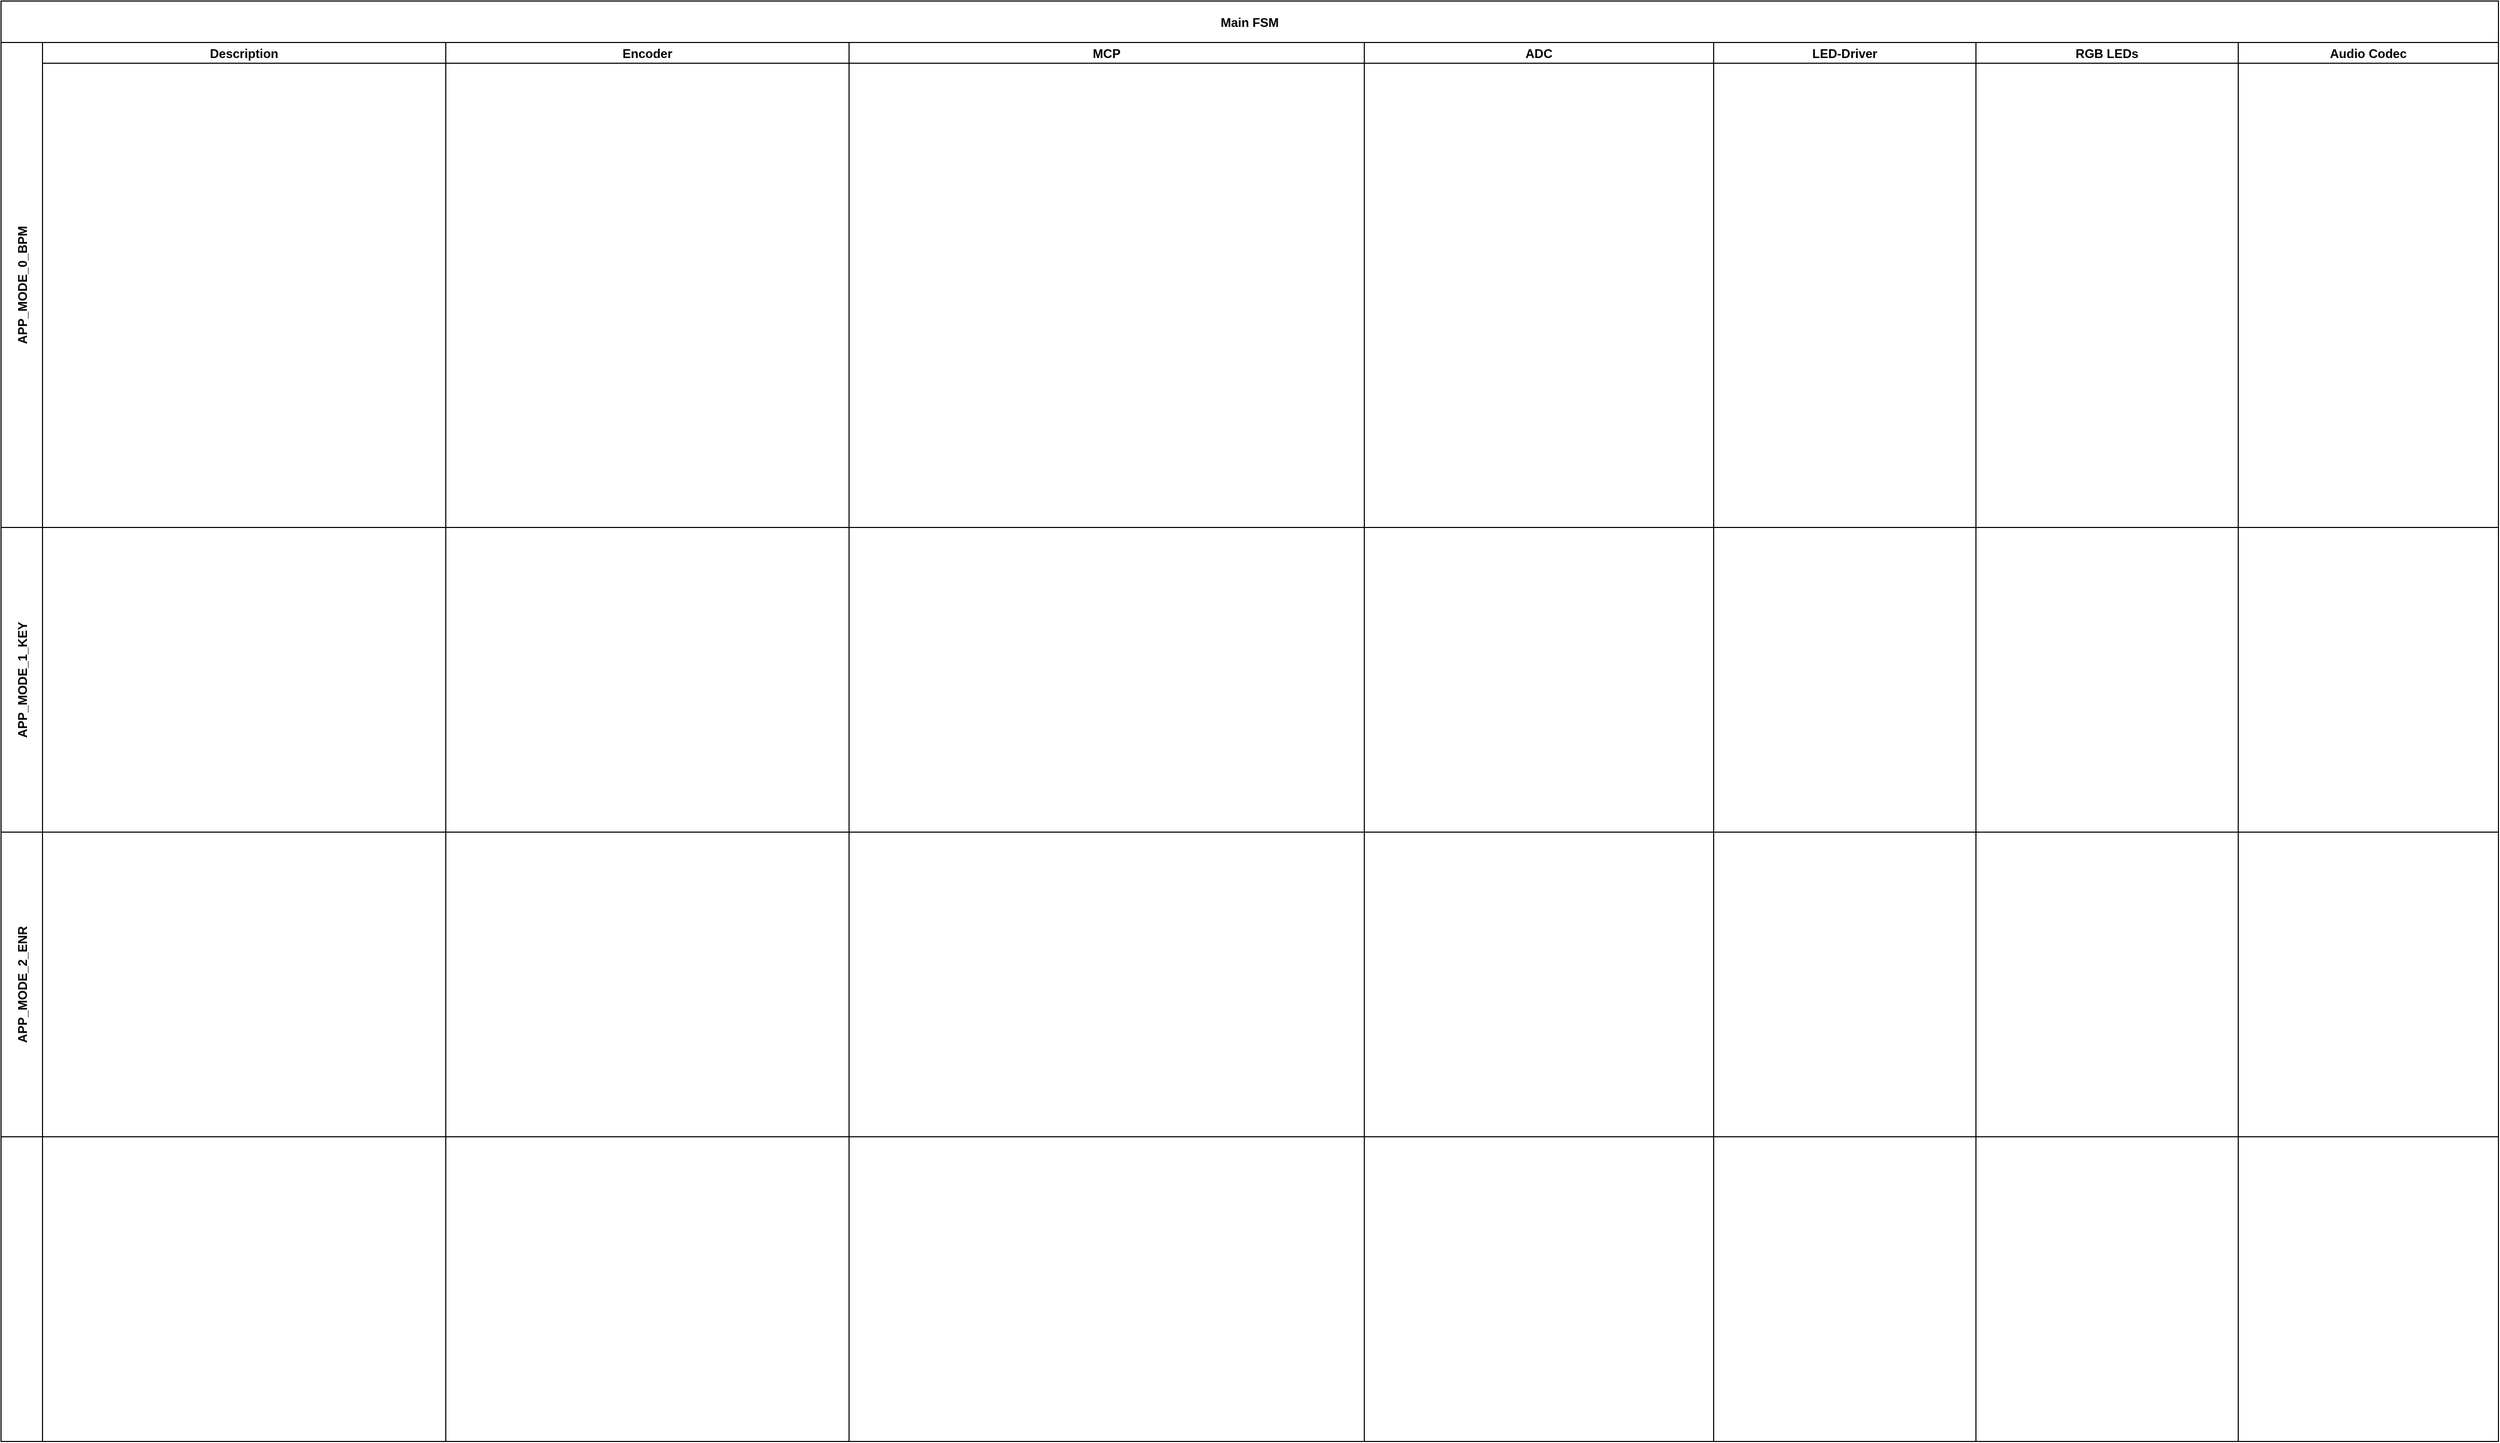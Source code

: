 <mxfile version="16.5.1" type="device"><diagram id="kgpKYQtTHZ0yAKxKKP6v" name="Page-1"><mxGraphModel dx="827" dy="527" grid="1" gridSize="10" guides="1" tooltips="1" connect="1" arrows="1" fold="1" page="1" pageScale="1" pageWidth="5000" pageHeight="5000" background="#FFFFFF" math="0" shadow="0"><root><mxCell id="0"/><mxCell id="1" parent="0"/><mxCell id="3nuBFxr9cyL0pnOWT2aG-1" value="Main FSM" style="shape=table;childLayout=tableLayout;startSize=40;collapsible=0;recursiveResize=0;expand=0;fillColor=none;fontStyle=1" parent="1" vertex="1"><mxGeometry x="20" y="20" width="2409" height="1390" as="geometry"/></mxCell><mxCell id="3nuBFxr9cyL0pnOWT2aG-3" value="APP_MODE_0_BPM" style="shape=tableRow;horizontal=0;swimlaneHead=0;swimlaneBody=0;top=0;left=0;bottom=0;right=0;fillColor=none;points=[[0,0.5],[1,0.5]];portConstraint=eastwest;startSize=40;collapsible=0;recursiveResize=0;expand=0;fontStyle=1;" parent="3nuBFxr9cyL0pnOWT2aG-1" vertex="1"><mxGeometry y="40" width="2409" height="468" as="geometry"/></mxCell><mxCell id="tYBD8zCJxFMZQDCHdL3n-141" value="Description" style="swimlane;swimlaneHead=0;swimlaneBody=0;connectable=0;fillColor=none;startSize=20;collapsible=0;recursiveResize=0;expand=0;fontStyle=1;" vertex="1" parent="3nuBFxr9cyL0pnOWT2aG-3"><mxGeometry x="40" width="389" height="468" as="geometry"><mxRectangle width="389" height="468" as="alternateBounds"/></mxGeometry></mxCell><mxCell id="3nuBFxr9cyL0pnOWT2aG-4" value="Encoder" style="swimlane;swimlaneHead=0;swimlaneBody=0;connectable=0;fillColor=none;startSize=20;collapsible=0;recursiveResize=0;expand=0;fontStyle=1;" parent="3nuBFxr9cyL0pnOWT2aG-3" vertex="1"><mxGeometry x="429" width="389" height="468" as="geometry"><mxRectangle width="389" height="468" as="alternateBounds"/></mxGeometry></mxCell><mxCell id="3nuBFxr9cyL0pnOWT2aG-8" value="MCP" style="swimlane;swimlaneHead=0;swimlaneBody=0;connectable=0;fillColor=none;startSize=20;collapsible=0;recursiveResize=0;expand=0;fontStyle=1;" parent="3nuBFxr9cyL0pnOWT2aG-3" vertex="1"><mxGeometry x="818" width="497" height="468" as="geometry"><mxRectangle width="497" height="468" as="alternateBounds"/></mxGeometry></mxCell><mxCell id="3nuBFxr9cyL0pnOWT2aG-11" value="ADC" style="swimlane;swimlaneHead=0;swimlaneBody=0;connectable=0;fillColor=none;startSize=20;collapsible=0;recursiveResize=0;expand=0;fontStyle=1;" parent="3nuBFxr9cyL0pnOWT2aG-3" vertex="1"><mxGeometry x="1315" width="337" height="468" as="geometry"><mxRectangle width="337" height="468" as="alternateBounds"/></mxGeometry></mxCell><mxCell id="tYBD8zCJxFMZQDCHdL3n-71" value="LED-Driver" style="swimlane;swimlaneHead=0;swimlaneBody=0;connectable=0;fillColor=none;startSize=20;collapsible=0;recursiveResize=0;expand=0;fontStyle=1;" vertex="1" parent="3nuBFxr9cyL0pnOWT2aG-3"><mxGeometry x="1652" width="253" height="468" as="geometry"><mxRectangle width="253" height="468" as="alternateBounds"/></mxGeometry></mxCell><mxCell id="tYBD8zCJxFMZQDCHdL3n-73" value="RGB LEDs" style="swimlane;swimlaneHead=0;swimlaneBody=0;connectable=0;fillColor=none;startSize=20;collapsible=0;recursiveResize=0;expand=0;fontStyle=1;" vertex="1" parent="3nuBFxr9cyL0pnOWT2aG-3"><mxGeometry x="1905" width="253" height="468" as="geometry"><mxRectangle width="253" height="468" as="alternateBounds"/></mxGeometry></mxCell><mxCell id="tYBD8zCJxFMZQDCHdL3n-75" value="Audio Codec" style="swimlane;swimlaneHead=0;swimlaneBody=0;connectable=0;fillColor=none;startSize=20;collapsible=0;recursiveResize=0;expand=0;fontStyle=1;" vertex="1" parent="3nuBFxr9cyL0pnOWT2aG-3"><mxGeometry x="2158" width="251" height="468" as="geometry"><mxRectangle width="251" height="468" as="alternateBounds"/></mxGeometry></mxCell><mxCell id="3nuBFxr9cyL0pnOWT2aG-15" value="APP_MODE_1_KEY" style="shape=tableRow;horizontal=0;swimlaneHead=0;swimlaneBody=0;top=0;left=0;bottom=0;right=0;fillColor=none;points=[[0,0.5],[1,0.5]];portConstraint=eastwest;startSize=40;collapsible=0;recursiveResize=0;expand=0;fontStyle=1;" parent="3nuBFxr9cyL0pnOWT2aG-1" vertex="1"><mxGeometry y="508" width="2409" height="294" as="geometry"/></mxCell><mxCell id="tYBD8zCJxFMZQDCHdL3n-142" style="swimlane;swimlaneHead=0;swimlaneBody=0;connectable=0;fillColor=none;startSize=0;collapsible=0;recursiveResize=0;expand=0;fontStyle=1;" vertex="1" parent="3nuBFxr9cyL0pnOWT2aG-15"><mxGeometry x="40" width="389" height="294" as="geometry"><mxRectangle width="389" height="294" as="alternateBounds"/></mxGeometry></mxCell><mxCell id="3nuBFxr9cyL0pnOWT2aG-16" value="" style="swimlane;swimlaneHead=0;swimlaneBody=0;connectable=0;fillColor=none;startSize=0;collapsible=0;recursiveResize=0;expand=0;fontStyle=1;" parent="3nuBFxr9cyL0pnOWT2aG-15" vertex="1"><mxGeometry x="429" width="389" height="294" as="geometry"><mxRectangle width="389" height="294" as="alternateBounds"/></mxGeometry></mxCell><mxCell id="3nuBFxr9cyL0pnOWT2aG-18" value="" style="swimlane;swimlaneHead=0;swimlaneBody=0;connectable=0;fillColor=none;startSize=0;collapsible=0;recursiveResize=0;expand=0;fontStyle=1;" parent="3nuBFxr9cyL0pnOWT2aG-15" vertex="1"><mxGeometry x="818" width="497" height="294" as="geometry"><mxRectangle width="497" height="294" as="alternateBounds"/></mxGeometry></mxCell><mxCell id="3nuBFxr9cyL0pnOWT2aG-23" value="" style="swimlane;swimlaneHead=0;swimlaneBody=0;connectable=0;fillColor=none;startSize=0;collapsible=0;recursiveResize=0;expand=0;fontStyle=1;" parent="3nuBFxr9cyL0pnOWT2aG-15" vertex="1"><mxGeometry x="1315" width="337" height="294" as="geometry"><mxRectangle width="337" height="294" as="alternateBounds"/></mxGeometry></mxCell><mxCell id="tYBD8zCJxFMZQDCHdL3n-72" style="swimlane;swimlaneHead=0;swimlaneBody=0;connectable=0;fillColor=none;startSize=0;collapsible=0;recursiveResize=0;expand=0;fontStyle=1;" vertex="1" parent="3nuBFxr9cyL0pnOWT2aG-15"><mxGeometry x="1652" width="253" height="294" as="geometry"><mxRectangle width="253" height="294" as="alternateBounds"/></mxGeometry></mxCell><mxCell id="tYBD8zCJxFMZQDCHdL3n-74" style="swimlane;swimlaneHead=0;swimlaneBody=0;connectable=0;fillColor=none;startSize=0;collapsible=0;recursiveResize=0;expand=0;fontStyle=1;" vertex="1" parent="3nuBFxr9cyL0pnOWT2aG-15"><mxGeometry x="1905" width="253" height="294" as="geometry"><mxRectangle width="253" height="294" as="alternateBounds"/></mxGeometry></mxCell><mxCell id="tYBD8zCJxFMZQDCHdL3n-76" style="swimlane;swimlaneHead=0;swimlaneBody=0;connectable=0;fillColor=none;startSize=0;collapsible=0;recursiveResize=0;expand=0;fontStyle=1;" vertex="1" parent="3nuBFxr9cyL0pnOWT2aG-15"><mxGeometry x="2158" width="251" height="294" as="geometry"><mxRectangle width="251" height="294" as="alternateBounds"/></mxGeometry></mxCell><mxCell id="tYBD8zCJxFMZQDCHdL3n-127" value="APP_MODE_2_ENR" style="shape=tableRow;horizontal=0;swimlaneHead=0;swimlaneBody=0;top=0;left=0;bottom=0;right=0;fillColor=none;points=[[0,0.5],[1,0.5]];portConstraint=eastwest;startSize=40;collapsible=0;recursiveResize=0;expand=0;fontStyle=1;" vertex="1" parent="3nuBFxr9cyL0pnOWT2aG-1"><mxGeometry y="802" width="2409" height="294" as="geometry"/></mxCell><mxCell id="tYBD8zCJxFMZQDCHdL3n-143" style="swimlane;swimlaneHead=0;swimlaneBody=0;connectable=0;fillColor=none;startSize=0;collapsible=0;recursiveResize=0;expand=0;fontStyle=1;" vertex="1" parent="tYBD8zCJxFMZQDCHdL3n-127"><mxGeometry x="40" width="389" height="294" as="geometry"><mxRectangle width="389" height="294" as="alternateBounds"/></mxGeometry></mxCell><mxCell id="tYBD8zCJxFMZQDCHdL3n-128" style="swimlane;swimlaneHead=0;swimlaneBody=0;connectable=0;fillColor=none;startSize=0;collapsible=0;recursiveResize=0;expand=0;fontStyle=1;" vertex="1" parent="tYBD8zCJxFMZQDCHdL3n-127"><mxGeometry x="429" width="389" height="294" as="geometry"><mxRectangle width="389" height="294" as="alternateBounds"/></mxGeometry></mxCell><mxCell id="tYBD8zCJxFMZQDCHdL3n-129" style="swimlane;swimlaneHead=0;swimlaneBody=0;connectable=0;fillColor=none;startSize=0;collapsible=0;recursiveResize=0;expand=0;fontStyle=1;" vertex="1" parent="tYBD8zCJxFMZQDCHdL3n-127"><mxGeometry x="818" width="497" height="294" as="geometry"><mxRectangle width="497" height="294" as="alternateBounds"/></mxGeometry></mxCell><mxCell id="tYBD8zCJxFMZQDCHdL3n-130" style="swimlane;swimlaneHead=0;swimlaneBody=0;connectable=0;fillColor=none;startSize=0;collapsible=0;recursiveResize=0;expand=0;fontStyle=1;" vertex="1" parent="tYBD8zCJxFMZQDCHdL3n-127"><mxGeometry x="1315" width="337" height="294" as="geometry"><mxRectangle width="337" height="294" as="alternateBounds"/></mxGeometry></mxCell><mxCell id="tYBD8zCJxFMZQDCHdL3n-131" style="swimlane;swimlaneHead=0;swimlaneBody=0;connectable=0;fillColor=none;startSize=0;collapsible=0;recursiveResize=0;expand=0;fontStyle=1;" vertex="1" parent="tYBD8zCJxFMZQDCHdL3n-127"><mxGeometry x="1652" width="253" height="294" as="geometry"><mxRectangle width="253" height="294" as="alternateBounds"/></mxGeometry></mxCell><mxCell id="tYBD8zCJxFMZQDCHdL3n-132" style="swimlane;swimlaneHead=0;swimlaneBody=0;connectable=0;fillColor=none;startSize=0;collapsible=0;recursiveResize=0;expand=0;fontStyle=1;" vertex="1" parent="tYBD8zCJxFMZQDCHdL3n-127"><mxGeometry x="1905" width="253" height="294" as="geometry"><mxRectangle width="253" height="294" as="alternateBounds"/></mxGeometry></mxCell><mxCell id="tYBD8zCJxFMZQDCHdL3n-133" style="swimlane;swimlaneHead=0;swimlaneBody=0;connectable=0;fillColor=none;startSize=0;collapsible=0;recursiveResize=0;expand=0;fontStyle=1;" vertex="1" parent="tYBD8zCJxFMZQDCHdL3n-127"><mxGeometry x="2158" width="251" height="294" as="geometry"><mxRectangle width="251" height="294" as="alternateBounds"/></mxGeometry></mxCell><mxCell id="tYBD8zCJxFMZQDCHdL3n-134" style="shape=tableRow;horizontal=0;swimlaneHead=0;swimlaneBody=0;top=0;left=0;bottom=0;right=0;fillColor=none;points=[[0,0.5],[1,0.5]];portConstraint=eastwest;startSize=40;collapsible=0;recursiveResize=0;expand=0;fontStyle=1;" vertex="1" parent="3nuBFxr9cyL0pnOWT2aG-1"><mxGeometry y="1096" width="2409" height="294" as="geometry"/></mxCell><mxCell id="tYBD8zCJxFMZQDCHdL3n-144" style="swimlane;swimlaneHead=0;swimlaneBody=0;connectable=0;fillColor=none;startSize=0;collapsible=0;recursiveResize=0;expand=0;fontStyle=1;" vertex="1" parent="tYBD8zCJxFMZQDCHdL3n-134"><mxGeometry x="40" width="389" height="294" as="geometry"><mxRectangle width="389" height="294" as="alternateBounds"/></mxGeometry></mxCell><mxCell id="tYBD8zCJxFMZQDCHdL3n-135" style="swimlane;swimlaneHead=0;swimlaneBody=0;connectable=0;fillColor=none;startSize=0;collapsible=0;recursiveResize=0;expand=0;fontStyle=1;" vertex="1" parent="tYBD8zCJxFMZQDCHdL3n-134"><mxGeometry x="429" width="389" height="294" as="geometry"><mxRectangle width="389" height="294" as="alternateBounds"/></mxGeometry></mxCell><mxCell id="tYBD8zCJxFMZQDCHdL3n-136" style="swimlane;swimlaneHead=0;swimlaneBody=0;connectable=0;fillColor=none;startSize=0;collapsible=0;recursiveResize=0;expand=0;fontStyle=1;" vertex="1" parent="tYBD8zCJxFMZQDCHdL3n-134"><mxGeometry x="818" width="497" height="294" as="geometry"><mxRectangle width="497" height="294" as="alternateBounds"/></mxGeometry></mxCell><mxCell id="tYBD8zCJxFMZQDCHdL3n-137" style="swimlane;swimlaneHead=0;swimlaneBody=0;connectable=0;fillColor=none;startSize=0;collapsible=0;recursiveResize=0;expand=0;fontStyle=1;" vertex="1" parent="tYBD8zCJxFMZQDCHdL3n-134"><mxGeometry x="1315" width="337" height="294" as="geometry"><mxRectangle width="337" height="294" as="alternateBounds"/></mxGeometry></mxCell><mxCell id="tYBD8zCJxFMZQDCHdL3n-138" style="swimlane;swimlaneHead=0;swimlaneBody=0;connectable=0;fillColor=none;startSize=0;collapsible=0;recursiveResize=0;expand=0;fontStyle=1;" vertex="1" parent="tYBD8zCJxFMZQDCHdL3n-134"><mxGeometry x="1652" width="253" height="294" as="geometry"><mxRectangle width="253" height="294" as="alternateBounds"/></mxGeometry></mxCell><mxCell id="tYBD8zCJxFMZQDCHdL3n-139" style="swimlane;swimlaneHead=0;swimlaneBody=0;connectable=0;fillColor=none;startSize=0;collapsible=0;recursiveResize=0;expand=0;fontStyle=1;" vertex="1" parent="tYBD8zCJxFMZQDCHdL3n-134"><mxGeometry x="1905" width="253" height="294" as="geometry"><mxRectangle width="253" height="294" as="alternateBounds"/></mxGeometry></mxCell><mxCell id="tYBD8zCJxFMZQDCHdL3n-140" style="swimlane;swimlaneHead=0;swimlaneBody=0;connectable=0;fillColor=none;startSize=0;collapsible=0;recursiveResize=0;expand=0;fontStyle=1;" vertex="1" parent="tYBD8zCJxFMZQDCHdL3n-134"><mxGeometry x="2158" width="251" height="294" as="geometry"><mxRectangle width="251" height="294" as="alternateBounds"/></mxGeometry></mxCell></root></mxGraphModel></diagram></mxfile>